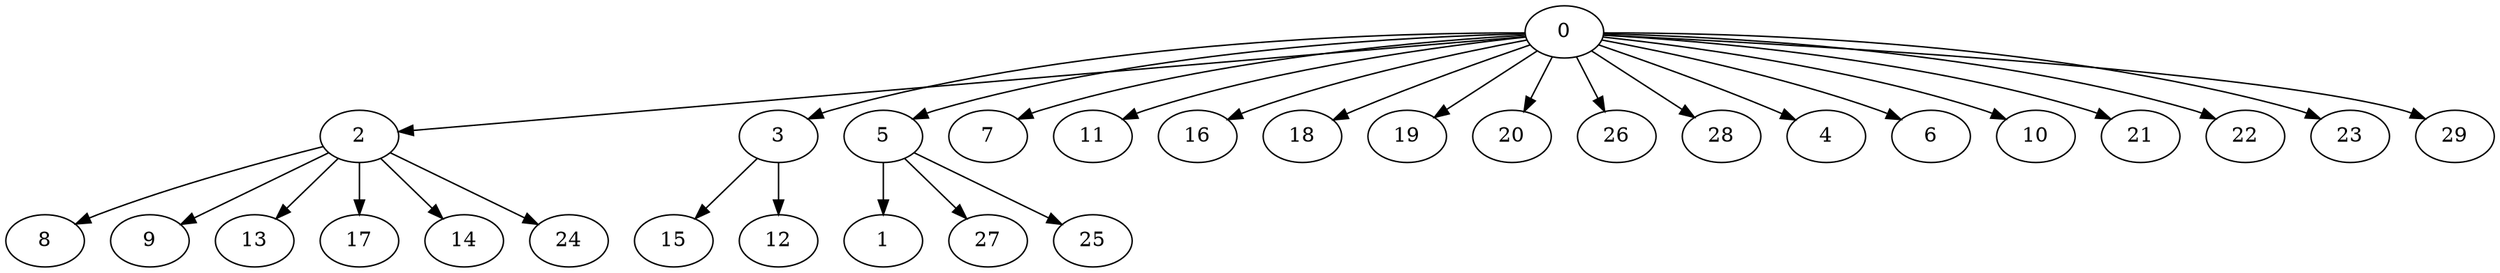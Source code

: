 digraph {
	0 [label=0]
	2 [label=2]
	3 [label=3]
	5 [label=5]
	7 [label=7]
	11 [label=11]
	16 [label=16]
	18 [label=18]
	19 [label=19]
	20 [label=20]
	26 [label=26]
	28 [label=28]
	4 [label=4]
	6 [label=6]
	10 [label=10]
	21 [label=21]
	22 [label=22]
	23 [label=23]
	29 [label=29]
	8 [label=8]
	9 [label=9]
	13 [label=13]
	17 [label=17]
	14 [label=14]
	24 [label=24]
	15 [label=15]
	12 [label=12]
	1 [label=1]
	27 [label=27]
	25 [label=25]
	0 -> 2
	0 -> 3
	0 -> 5
	0 -> 7
	0 -> 11
	0 -> 16
	0 -> 18
	0 -> 19
	0 -> 20
	0 -> 26
	0 -> 28
	0 -> 4
	0 -> 6
	0 -> 10
	0 -> 21
	0 -> 22
	0 -> 23
	0 -> 29
	2 -> 8
	2 -> 9
	2 -> 13
	2 -> 17
	2 -> 14
	2 -> 24
	3 -> 15
	3 -> 12
	5 -> 1
	5 -> 27
	5 -> 25
}
